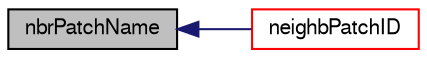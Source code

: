 digraph "nbrPatchName"
{
  bgcolor="transparent";
  edge [fontname="FreeSans",fontsize="10",labelfontname="FreeSans",labelfontsize="10"];
  node [fontname="FreeSans",fontsize="10",shape=record];
  rankdir="LR";
  Node41 [label="nbrPatchName",height=0.2,width=0.4,color="black", fillcolor="grey75", style="filled", fontcolor="black"];
  Node41 -> Node42 [dir="back",color="midnightblue",fontsize="10",style="solid",fontname="FreeSans"];
  Node42 [label="neighbPatchID",height=0.2,width=0.4,color="red",URL="$a25182.html#afc2149e80f0785ace675c205b80eb6bc",tooltip="Neighbour patch ID. "];
}
